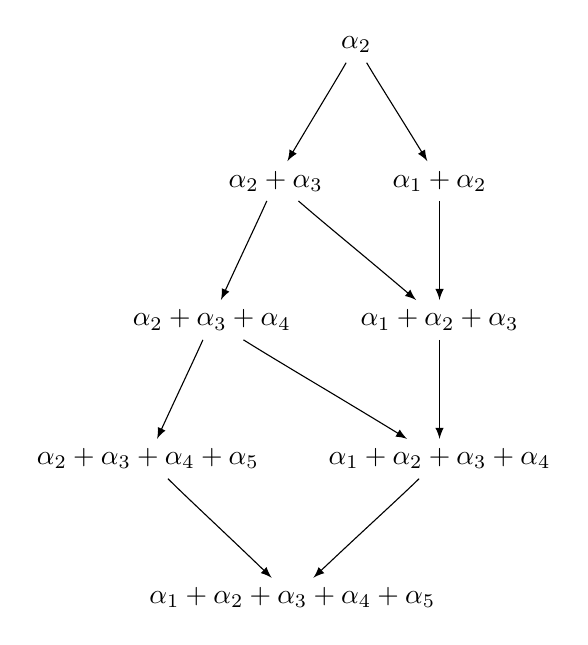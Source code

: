 \begin{tikzpicture}[>=latex,line join=bevel,]
%%
\node (alpha2) at (118bp,206bp) [draw,draw=none] {$\alpha_{2}$};
  \node (alpha2+alpha3+alpha4+alpha5) at (43bp,57bp) [draw,draw=none] {$\alpha_{2} + \alpha_{3} + \alpha_{4} + \alpha_{5}$};
  \node (alpha2+alpha3+alpha4) at (66bp,107bp) [draw,draw=none] {$\alpha_{2} + \alpha_{3} + \alpha_{4}$};
  \node (alpha1+alpha2+alpha3+alpha4) at (148bp,57bp) [draw,draw=none] {$\alpha_{1} + \alpha_{2} + \alpha_{3} + \alpha_{4}$};
  \node (alpha1+alpha2) at (148bp,157bp) [draw,draw=none] {$\alpha_{1} + \alpha_{2}$};
  \node (alpha2+alpha3) at (89bp,157bp) [draw,draw=none] {$\alpha_{2} + \alpha_{3}$};
  \node (alpha1+alpha2+alpha3) at (148bp,107bp) [draw,draw=none] {$\alpha_{1} + \alpha_{2} + \alpha_{3}$};
  \node (alpha1+alpha2+alpha3+alpha4+alpha5) at (95bp,7bp) [draw,draw=none] {$\alpha_{1} + \alpha_{2} + \alpha_{3} + \alpha_{4} + \alpha_{5}$};
  \draw [black,->] (alpha2+alpha3+alpha4+alpha5) ..controls (57.627bp,42.498bp) and (70.704bp,30.428bp)  .. (alpha1+alpha2+alpha3+alpha4+alpha5);
  \draw [black,->] (alpha2) ..controls (125.34bp,193.5bp) and (132.69bp,181.99bp)  .. (alpha1+alpha2);
  \draw [black,->] (alpha1+alpha2+alpha3+alpha4) ..controls (133.01bp,42.426bp) and (119.5bp,30.186bp)  .. (alpha1+alpha2+alpha3+alpha4+alpha5);
  \draw [black,->] (alpha2) ..controls (110.91bp,193.5bp) and (103.8bp,181.99bp)  .. (alpha2+alpha3);
  \draw [black,->] (alpha2+alpha3) ..controls (105.77bp,142.35bp) and (121.03bp,129.94bp)  .. (alpha1+alpha2+alpha3);
  \draw [black,->] (alpha2+alpha3) ..controls (82.807bp,143.08bp) and (77.657bp,132.33bp)  .. (alpha2+alpha3+alpha4);
  \draw [black,->] (alpha2+alpha3+alpha4) ..controls (89.571bp,92.203bp) and (112.57bp,78.739bp)  .. (alpha1+alpha2+alpha3+alpha4);
  \draw [black,->] (alpha1+alpha2+alpha3) ..controls (148bp,93.293bp) and (148bp,83.024bp)  .. (alpha1+alpha2+alpha3+alpha4);
  \draw [black,->] (alpha1+alpha2) ..controls (148bp,143.29bp) and (148bp,133.02bp)  .. (alpha1+alpha2+alpha3);
  \draw [black,->] (alpha2+alpha3+alpha4) ..controls (59.807bp,93.076bp) and (54.657bp,82.328bp)  .. (alpha2+alpha3+alpha4+alpha5);
%
\end{tikzpicture}